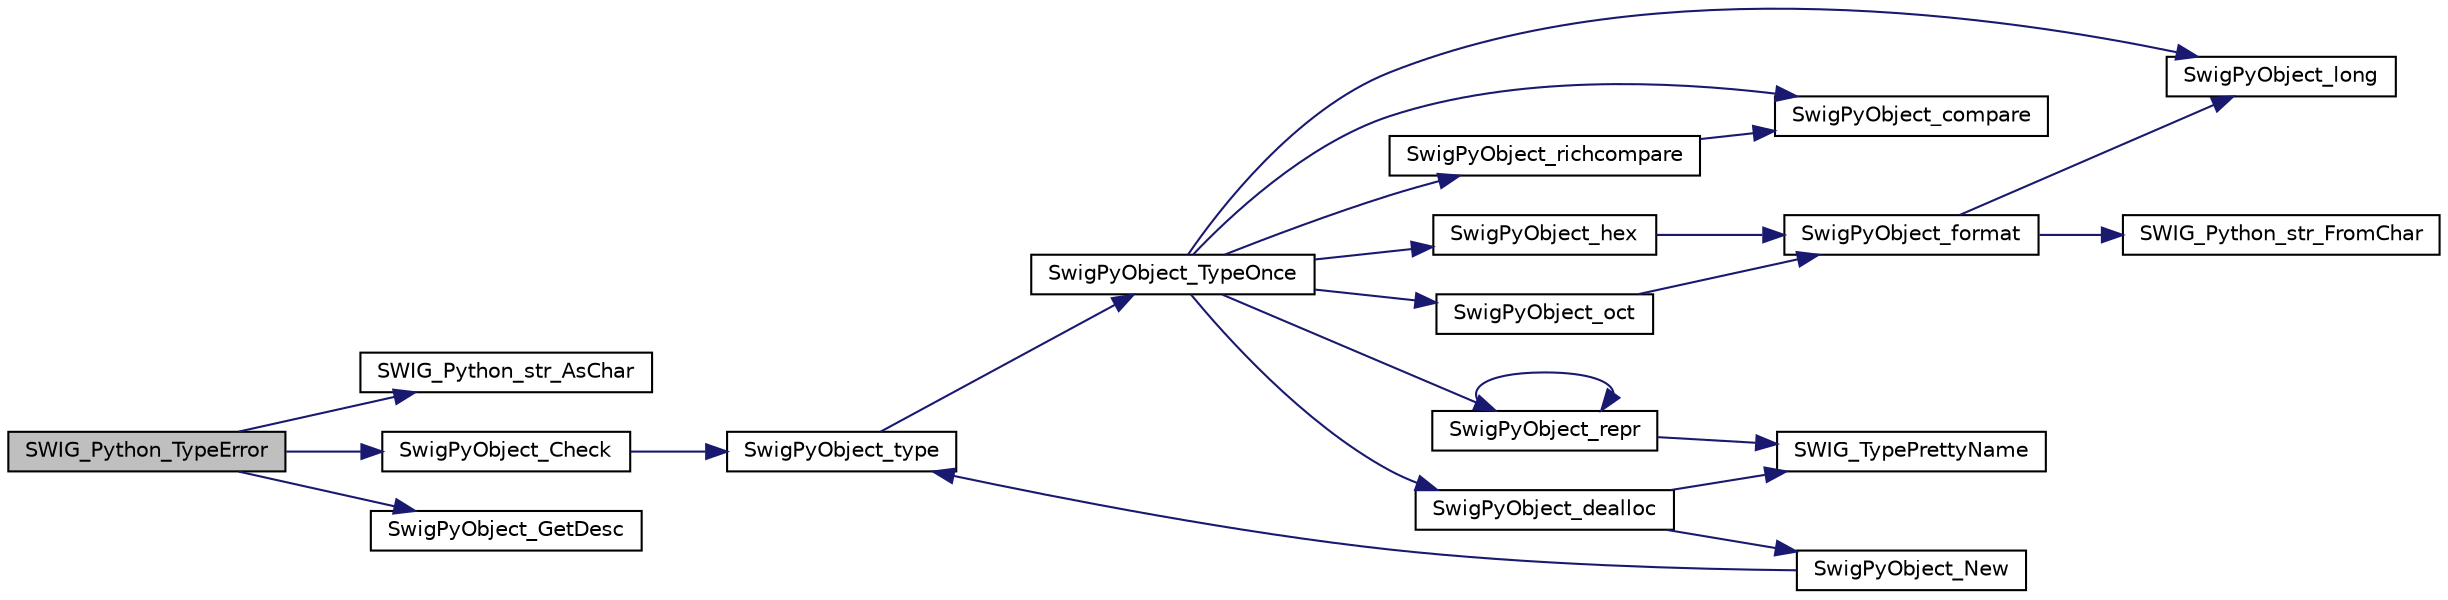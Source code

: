 digraph "SWIG_Python_TypeError"
{
 // LATEX_PDF_SIZE
  edge [fontname="Helvetica",fontsize="10",labelfontname="Helvetica",labelfontsize="10"];
  node [fontname="Helvetica",fontsize="10",shape=record];
  rankdir="LR";
  Node1 [label="SWIG_Python_TypeError",height=0.2,width=0.4,color="black", fillcolor="grey75", style="filled", fontcolor="black",tooltip=" "];
  Node1 -> Node2 [color="midnightblue",fontsize="10",style="solid",fontname="Helvetica"];
  Node2 [label="SWIG_Python_str_AsChar",height=0.2,width=0.4,color="black", fillcolor="white", style="filled",URL="$de/d48/swig__runtime_8h.html#a490869adce66bc12597e3c1ac23fab48",tooltip=" "];
  Node1 -> Node3 [color="midnightblue",fontsize="10",style="solid",fontname="Helvetica"];
  Node3 [label="SwigPyObject_Check",height=0.2,width=0.4,color="black", fillcolor="white", style="filled",URL="$de/d48/swig__runtime_8h.html#a918ad69f91e617193f190aed101c3cc4",tooltip=" "];
  Node3 -> Node4 [color="midnightblue",fontsize="10",style="solid",fontname="Helvetica"];
  Node4 [label="SwigPyObject_type",height=0.2,width=0.4,color="black", fillcolor="white", style="filled",URL="$de/d48/swig__runtime_8h.html#ae8dc28636254904148bf0ecbaa84559d",tooltip=" "];
  Node4 -> Node5 [color="midnightblue",fontsize="10",style="solid",fontname="Helvetica"];
  Node5 [label="SwigPyObject_TypeOnce",height=0.2,width=0.4,color="black", fillcolor="white", style="filled",URL="$de/d48/swig__runtime_8h.html#aea7d4126c1b77d06d8fcdf22619e9d77",tooltip=" "];
  Node5 -> Node6 [color="midnightblue",fontsize="10",style="solid",fontname="Helvetica"];
  Node6 [label="SwigPyObject_compare",height=0.2,width=0.4,color="black", fillcolor="white", style="filled",URL="$de/d48/swig__runtime_8h.html#a72434475ffb4b712774fb65344cf0292",tooltip=" "];
  Node5 -> Node7 [color="midnightblue",fontsize="10",style="solid",fontname="Helvetica"];
  Node7 [label="SwigPyObject_dealloc",height=0.2,width=0.4,color="black", fillcolor="white", style="filled",URL="$de/d48/swig__runtime_8h.html#a31a09386e839d2080e2f56602c011263",tooltip=" "];
  Node7 -> Node8 [color="midnightblue",fontsize="10",style="solid",fontname="Helvetica"];
  Node8 [label="SWIG_TypePrettyName",height=0.2,width=0.4,color="black", fillcolor="white", style="filled",URL="$de/d48/swig__runtime_8h.html#ac06a9c6823be7d83dd9ea7b9d9a1b5ea",tooltip=" "];
  Node7 -> Node9 [color="midnightblue",fontsize="10",style="solid",fontname="Helvetica"];
  Node9 [label="SwigPyObject_New",height=0.2,width=0.4,color="black", fillcolor="white", style="filled",URL="$de/d48/swig__runtime_8h.html#adaf049b6445afcfd0890cabe0d5539d4",tooltip=" "];
  Node9 -> Node4 [color="midnightblue",fontsize="10",style="solid",fontname="Helvetica"];
  Node5 -> Node10 [color="midnightblue",fontsize="10",style="solid",fontname="Helvetica"];
  Node10 [label="SwigPyObject_hex",height=0.2,width=0.4,color="black", fillcolor="white", style="filled",URL="$de/d48/swig__runtime_8h.html#a2f84a1f8f23c3799674771805cc21231",tooltip=" "];
  Node10 -> Node11 [color="midnightblue",fontsize="10",style="solid",fontname="Helvetica"];
  Node11 [label="SwigPyObject_format",height=0.2,width=0.4,color="black", fillcolor="white", style="filled",URL="$de/d48/swig__runtime_8h.html#aae6ca01869202c83b1a0e94c89e99531",tooltip=" "];
  Node11 -> Node12 [color="midnightblue",fontsize="10",style="solid",fontname="Helvetica"];
  Node12 [label="SWIG_Python_str_FromChar",height=0.2,width=0.4,color="black", fillcolor="white", style="filled",URL="$de/d48/swig__runtime_8h.html#ada53ff51e4581c1caf6bf62482216fb4",tooltip=" "];
  Node11 -> Node13 [color="midnightblue",fontsize="10",style="solid",fontname="Helvetica"];
  Node13 [label="SwigPyObject_long",height=0.2,width=0.4,color="black", fillcolor="white", style="filled",URL="$de/d48/swig__runtime_8h.html#a55e9ff6b9b15052b9d0eff8cab0823c9",tooltip=" "];
  Node5 -> Node13 [color="midnightblue",fontsize="10",style="solid",fontname="Helvetica"];
  Node5 -> Node14 [color="midnightblue",fontsize="10",style="solid",fontname="Helvetica"];
  Node14 [label="SwigPyObject_oct",height=0.2,width=0.4,color="black", fillcolor="white", style="filled",URL="$de/d48/swig__runtime_8h.html#af46a9a17b9d632d0a73132eeb0ce1339",tooltip=" "];
  Node14 -> Node11 [color="midnightblue",fontsize="10",style="solid",fontname="Helvetica"];
  Node5 -> Node15 [color="midnightblue",fontsize="10",style="solid",fontname="Helvetica"];
  Node15 [label="SwigPyObject_repr",height=0.2,width=0.4,color="black", fillcolor="white", style="filled",URL="$de/d48/swig__runtime_8h.html#ac8e963c137ae03e03269ebd3c491778b",tooltip=" "];
  Node15 -> Node8 [color="midnightblue",fontsize="10",style="solid",fontname="Helvetica"];
  Node15 -> Node15 [color="midnightblue",fontsize="10",style="solid",fontname="Helvetica"];
  Node5 -> Node16 [color="midnightblue",fontsize="10",style="solid",fontname="Helvetica"];
  Node16 [label="SwigPyObject_richcompare",height=0.2,width=0.4,color="black", fillcolor="white", style="filled",URL="$de/d48/swig__runtime_8h.html#a35882b857793d03a7fb142385b6b5389",tooltip=" "];
  Node16 -> Node6 [color="midnightblue",fontsize="10",style="solid",fontname="Helvetica"];
  Node1 -> Node17 [color="midnightblue",fontsize="10",style="solid",fontname="Helvetica"];
  Node17 [label="SwigPyObject_GetDesc",height=0.2,width=0.4,color="black", fillcolor="white", style="filled",URL="$de/d48/swig__runtime_8h.html#a496c670b2d2805ee65028fc48f085d10",tooltip=" "];
}
